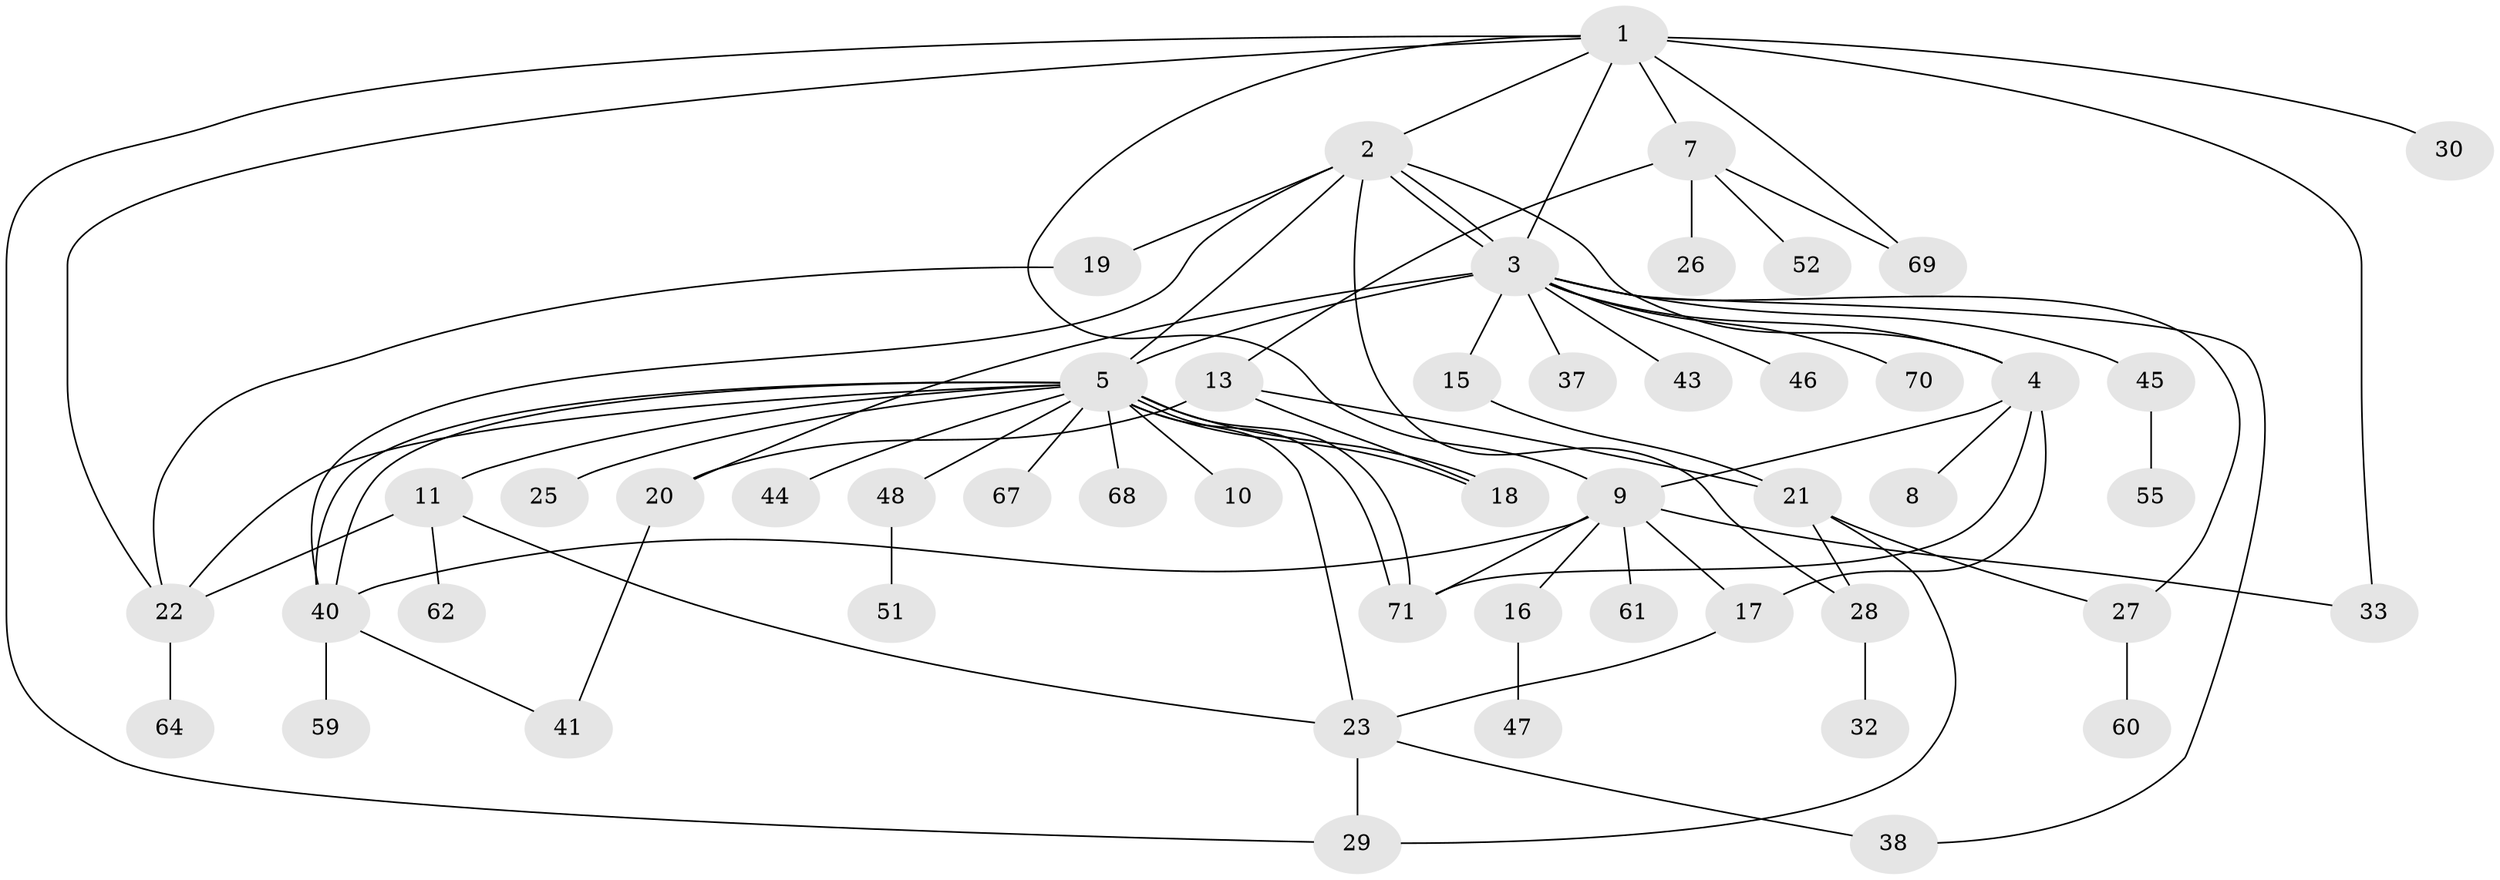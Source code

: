 // original degree distribution, {9: 0.04225352112676056, 15: 0.014084507042253521, 6: 0.04225352112676056, 20: 0.014084507042253521, 1: 0.39436619718309857, 3: 0.18309859154929578, 4: 0.09859154929577464, 2: 0.19718309859154928, 5: 0.014084507042253521}
// Generated by graph-tools (version 1.1) at 2025/11/02/27/25 16:11:09]
// undirected, 51 vertices, 79 edges
graph export_dot {
graph [start="1"]
  node [color=gray90,style=filled];
  1 [super="+12"];
  2 [super="+36"];
  3 [super="+14"];
  4 [super="+42"];
  5 [super="+6"];
  7 [super="+39"];
  8;
  9 [super="+63"];
  10;
  11 [super="+31"];
  13 [super="+49"];
  15;
  16 [super="+24"];
  17 [super="+35"];
  18 [super="+57"];
  19;
  20;
  21 [super="+34"];
  22 [super="+66"];
  23 [super="+56"];
  25;
  26 [super="+53"];
  27;
  28;
  29 [super="+65"];
  30;
  32;
  33;
  37;
  38;
  40 [super="+50"];
  41;
  43;
  44;
  45;
  46 [super="+54"];
  47;
  48 [super="+58"];
  51;
  52;
  55;
  59;
  60;
  61;
  62;
  64;
  67;
  68;
  69;
  70;
  71;
  1 -- 2;
  1 -- 3;
  1 -- 7;
  1 -- 9;
  1 -- 30;
  1 -- 33 [weight=2];
  1 -- 69;
  1 -- 22;
  1 -- 29;
  2 -- 3;
  2 -- 3;
  2 -- 4 [weight=2];
  2 -- 5 [weight=2];
  2 -- 19;
  2 -- 28 [weight=2];
  2 -- 40;
  3 -- 5 [weight=2];
  3 -- 15;
  3 -- 20;
  3 -- 27;
  3 -- 37;
  3 -- 38;
  3 -- 43;
  3 -- 45;
  3 -- 46;
  3 -- 70;
  3 -- 4;
  4 -- 8;
  4 -- 9;
  4 -- 17;
  4 -- 71;
  5 -- 10;
  5 -- 11;
  5 -- 18;
  5 -- 18;
  5 -- 22;
  5 -- 25;
  5 -- 40;
  5 -- 40;
  5 -- 44;
  5 -- 48;
  5 -- 67;
  5 -- 68;
  5 -- 71;
  5 -- 71;
  5 -- 23;
  7 -- 13;
  7 -- 26;
  7 -- 52;
  7 -- 69;
  9 -- 16;
  9 -- 17;
  9 -- 33;
  9 -- 40;
  9 -- 61;
  9 -- 71;
  11 -- 22;
  11 -- 62;
  11 -- 23;
  13 -- 21;
  13 -- 20;
  13 -- 18;
  15 -- 21;
  16 -- 47;
  17 -- 23;
  19 -- 22;
  20 -- 41;
  21 -- 27;
  21 -- 28;
  21 -- 29;
  22 -- 64;
  23 -- 38;
  23 -- 29;
  27 -- 60;
  28 -- 32;
  40 -- 41;
  40 -- 59;
  45 -- 55;
  48 -- 51;
}
